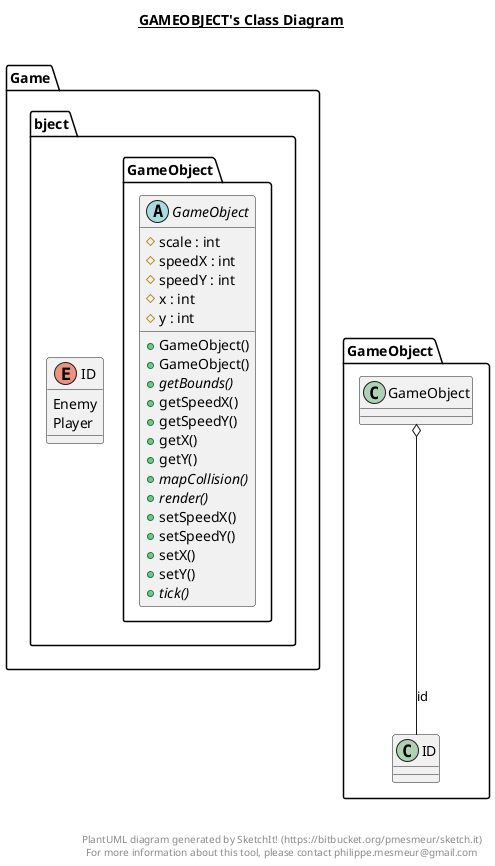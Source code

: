 @startuml

title __GAMEOBJECT's Class Diagram__\n

  namespace Game {
    namespace bject {
      abstract class GameObject.GameObject {
          # scale : int
          # speedX : int
          # speedY : int
          # x : int
          # y : int
          + GameObject()
          + GameObject()
          {abstract} + getBounds()
          + getSpeedX()
          + getSpeedY()
          + getX()
          + getY()
          {abstract} + mapCollision()
          {abstract} + render()
          + setSpeedX()
          + setSpeedY()
          + setX()
          + setY()
          {abstract} + tick()
      }
    }
  }
  

  namespace Game {
    namespace bject {
      enum ID {
        Enemy
        Player
      }
    }
  }
  

  GameObject.GameObject o-- GameObject.ID : id


right footer


PlantUML diagram generated by SketchIt! (https://bitbucket.org/pmesmeur/sketch.it)
For more information about this tool, please contact philippe.mesmeur@gmail.com
endfooter

@enduml
